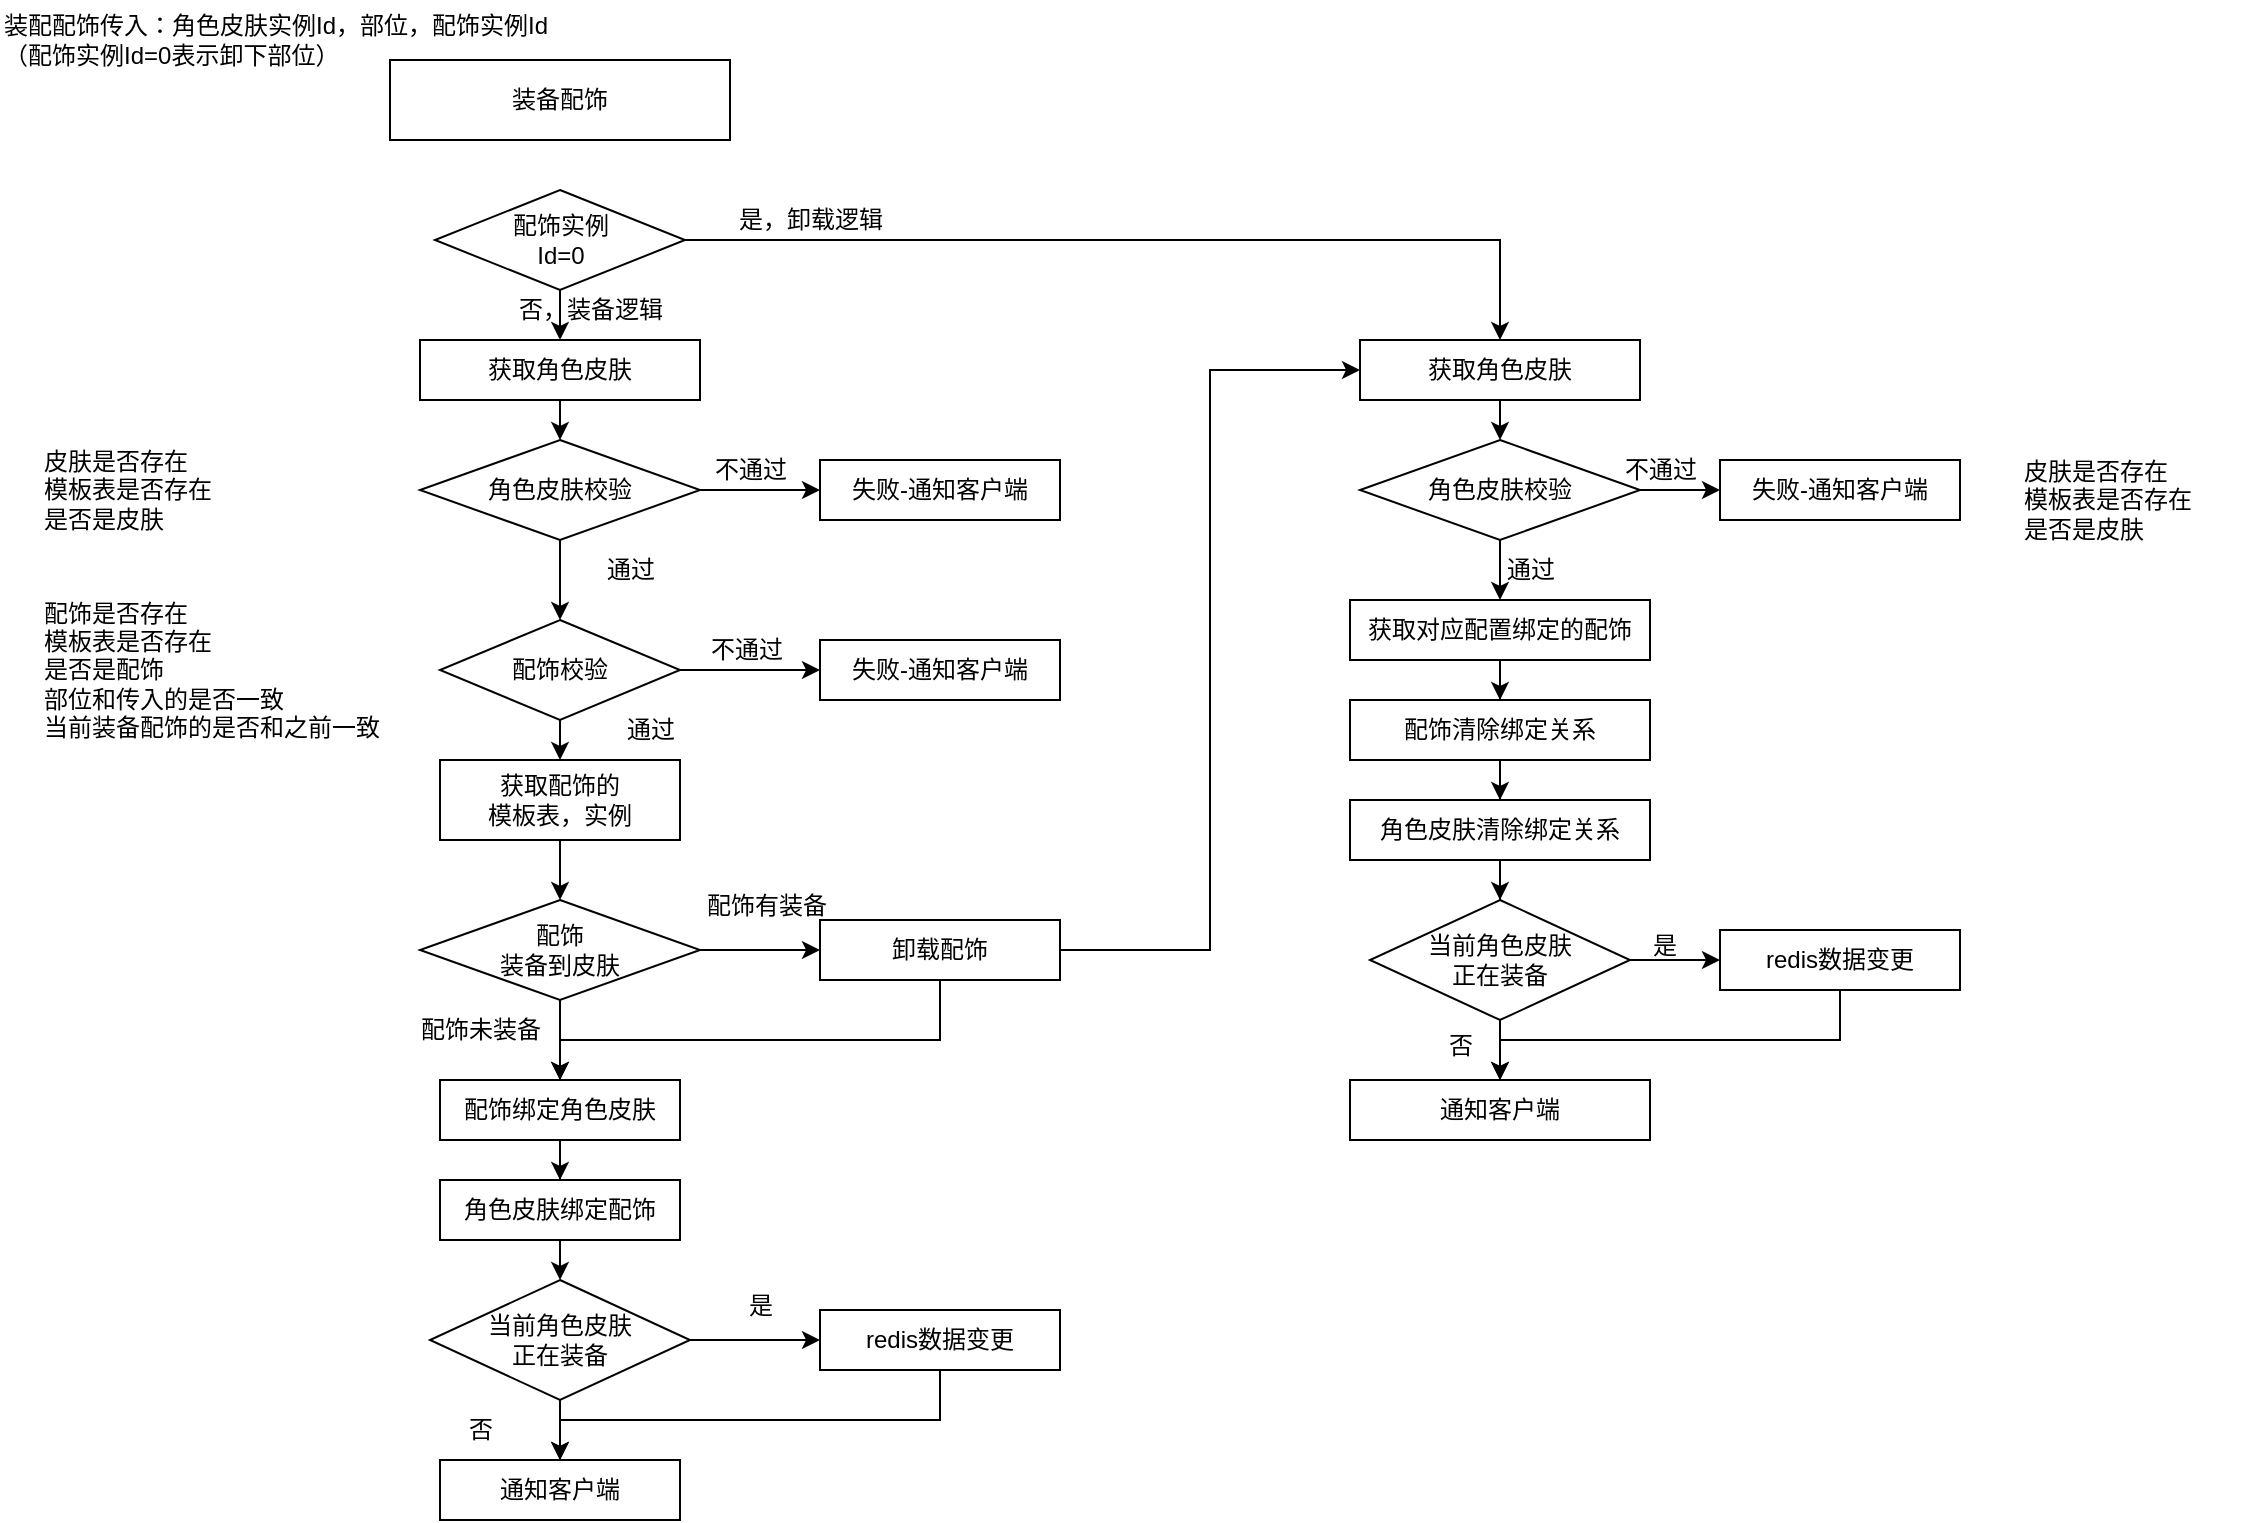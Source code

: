 <mxfile version="24.4.4" type="github">
  <diagram name="第 1 页" id="EnPjAqI8XY5VulzZ_zmV">
    <mxGraphModel dx="1434" dy="746" grid="1" gridSize="10" guides="1" tooltips="1" connect="1" arrows="1" fold="1" page="1" pageScale="1" pageWidth="4681" pageHeight="3300" math="0" shadow="0">
      <root>
        <mxCell id="0" />
        <mxCell id="1" parent="0" />
        <mxCell id="obFkE6v3nGwKCdmKt7_X-1" value="装备配饰" style="rounded=0;whiteSpace=wrap;html=1;" vertex="1" parent="1">
          <mxGeometry x="465" y="130" width="170" height="40" as="geometry" />
        </mxCell>
        <mxCell id="obFkE6v3nGwKCdmKt7_X-2" value="装配配饰传入：角色皮肤实例Id，部位，配饰实例Id&amp;nbsp;&amp;nbsp;&lt;div&gt;（配饰实例Id=0表示卸下部位&lt;span style=&quot;background-color: initial;&quot;&gt;）&lt;/span&gt;&lt;/div&gt;" style="text;html=1;align=left;verticalAlign=middle;resizable=0;points=[];autosize=1;strokeColor=none;fillColor=none;" vertex="1" parent="1">
          <mxGeometry x="270" y="100" width="300" height="40" as="geometry" />
        </mxCell>
        <mxCell id="obFkE6v3nGwKCdmKt7_X-48" style="edgeStyle=orthogonalEdgeStyle;rounded=0;orthogonalLoop=1;jettySize=auto;html=1;exitX=1;exitY=0.5;exitDx=0;exitDy=0;entryX=0.5;entryY=0;entryDx=0;entryDy=0;" edge="1" parent="1" source="obFkE6v3nGwKCdmKt7_X-3" target="obFkE6v3nGwKCdmKt7_X-25">
          <mxGeometry relative="1" as="geometry" />
        </mxCell>
        <mxCell id="obFkE6v3nGwKCdmKt7_X-50" style="edgeStyle=orthogonalEdgeStyle;rounded=0;orthogonalLoop=1;jettySize=auto;html=1;exitX=0.5;exitY=1;exitDx=0;exitDy=0;entryX=0.5;entryY=0;entryDx=0;entryDy=0;" edge="1" parent="1" source="obFkE6v3nGwKCdmKt7_X-3" target="obFkE6v3nGwKCdmKt7_X-9">
          <mxGeometry relative="1" as="geometry" />
        </mxCell>
        <mxCell id="obFkE6v3nGwKCdmKt7_X-3" value="配饰实例&lt;div&gt;Id&lt;span style=&quot;background-color: initial;&quot;&gt;=0&lt;/span&gt;&lt;/div&gt;" style="rhombus;whiteSpace=wrap;html=1;" vertex="1" parent="1">
          <mxGeometry x="487.5" y="195" width="125" height="50" as="geometry" />
        </mxCell>
        <mxCell id="obFkE6v3nGwKCdmKt7_X-52" style="edgeStyle=orthogonalEdgeStyle;rounded=0;orthogonalLoop=1;jettySize=auto;html=1;exitX=0.5;exitY=1;exitDx=0;exitDy=0;entryX=0.5;entryY=0;entryDx=0;entryDy=0;" edge="1" parent="1" source="obFkE6v3nGwKCdmKt7_X-9" target="obFkE6v3nGwKCdmKt7_X-11">
          <mxGeometry relative="1" as="geometry" />
        </mxCell>
        <mxCell id="obFkE6v3nGwKCdmKt7_X-9" value="获取角色皮肤" style="whiteSpace=wrap;html=1;" vertex="1" parent="1">
          <mxGeometry x="480" y="270" width="140" height="30" as="geometry" />
        </mxCell>
        <mxCell id="obFkE6v3nGwKCdmKt7_X-53" style="edgeStyle=orthogonalEdgeStyle;rounded=0;orthogonalLoop=1;jettySize=auto;html=1;exitX=0.5;exitY=1;exitDx=0;exitDy=0;entryX=0.5;entryY=0;entryDx=0;entryDy=0;" edge="1" parent="1" source="obFkE6v3nGwKCdmKt7_X-11" target="obFkE6v3nGwKCdmKt7_X-13">
          <mxGeometry relative="1" as="geometry" />
        </mxCell>
        <mxCell id="obFkE6v3nGwKCdmKt7_X-57" style="edgeStyle=orthogonalEdgeStyle;rounded=0;orthogonalLoop=1;jettySize=auto;html=1;exitX=1;exitY=0.5;exitDx=0;exitDy=0;" edge="1" parent="1" source="obFkE6v3nGwKCdmKt7_X-11" target="obFkE6v3nGwKCdmKt7_X-56">
          <mxGeometry relative="1" as="geometry" />
        </mxCell>
        <mxCell id="obFkE6v3nGwKCdmKt7_X-11" value="角色皮肤校验" style="rhombus;whiteSpace=wrap;html=1;" vertex="1" parent="1">
          <mxGeometry x="480" y="320" width="140" height="50" as="geometry" />
        </mxCell>
        <mxCell id="obFkE6v3nGwKCdmKt7_X-12" value="皮肤是否存在&lt;div&gt;模板表是否存在&lt;/div&gt;&lt;div&gt;是否是皮肤&lt;/div&gt;" style="text;html=1;align=left;verticalAlign=middle;resizable=0;points=[];autosize=1;strokeColor=none;fillColor=none;" vertex="1" parent="1">
          <mxGeometry x="290" y="315" width="110" height="60" as="geometry" />
        </mxCell>
        <mxCell id="obFkE6v3nGwKCdmKt7_X-62" style="edgeStyle=orthogonalEdgeStyle;rounded=0;orthogonalLoop=1;jettySize=auto;html=1;exitX=1;exitY=0.5;exitDx=0;exitDy=0;" edge="1" parent="1" source="obFkE6v3nGwKCdmKt7_X-13" target="obFkE6v3nGwKCdmKt7_X-60">
          <mxGeometry relative="1" as="geometry" />
        </mxCell>
        <mxCell id="obFkE6v3nGwKCdmKt7_X-63" style="edgeStyle=orthogonalEdgeStyle;rounded=0;orthogonalLoop=1;jettySize=auto;html=1;exitX=0.5;exitY=1;exitDx=0;exitDy=0;entryX=0.5;entryY=0;entryDx=0;entryDy=0;" edge="1" parent="1" source="obFkE6v3nGwKCdmKt7_X-13" target="obFkE6v3nGwKCdmKt7_X-15">
          <mxGeometry relative="1" as="geometry" />
        </mxCell>
        <mxCell id="obFkE6v3nGwKCdmKt7_X-13" value="配饰校验" style="rhombus;whiteSpace=wrap;html=1;" vertex="1" parent="1">
          <mxGeometry x="490" y="410" width="120" height="50" as="geometry" />
        </mxCell>
        <mxCell id="obFkE6v3nGwKCdmKt7_X-14" value="配饰是否存在&lt;div&gt;模板表是否存在&lt;/div&gt;&lt;div&gt;是否是配饰&lt;/div&gt;&lt;div&gt;部位和传入的是否一致&lt;/div&gt;&lt;div&gt;当前装备配饰的是否和之前一致&lt;/div&gt;" style="text;html=1;align=left;verticalAlign=middle;resizable=0;points=[];autosize=1;strokeColor=none;fillColor=none;" vertex="1" parent="1">
          <mxGeometry x="290" y="390" width="190" height="90" as="geometry" />
        </mxCell>
        <mxCell id="obFkE6v3nGwKCdmKt7_X-65" style="edgeStyle=orthogonalEdgeStyle;rounded=0;orthogonalLoop=1;jettySize=auto;html=1;exitX=0.5;exitY=1;exitDx=0;exitDy=0;entryX=0.5;entryY=0;entryDx=0;entryDy=0;" edge="1" parent="1" source="obFkE6v3nGwKCdmKt7_X-15" target="obFkE6v3nGwKCdmKt7_X-16">
          <mxGeometry relative="1" as="geometry" />
        </mxCell>
        <mxCell id="obFkE6v3nGwKCdmKt7_X-15" value="获取配饰的&lt;div&gt;模板表，实例&lt;/div&gt;" style="rounded=0;whiteSpace=wrap;html=1;" vertex="1" parent="1">
          <mxGeometry x="490" y="480" width="120" height="40" as="geometry" />
        </mxCell>
        <mxCell id="obFkE6v3nGwKCdmKt7_X-66" style="edgeStyle=orthogonalEdgeStyle;rounded=0;orthogonalLoop=1;jettySize=auto;html=1;exitX=1;exitY=0.5;exitDx=0;exitDy=0;" edge="1" parent="1" source="obFkE6v3nGwKCdmKt7_X-16" target="obFkE6v3nGwKCdmKt7_X-17">
          <mxGeometry relative="1" as="geometry" />
        </mxCell>
        <mxCell id="obFkE6v3nGwKCdmKt7_X-68" style="edgeStyle=orthogonalEdgeStyle;rounded=0;orthogonalLoop=1;jettySize=auto;html=1;exitX=0.5;exitY=1;exitDx=0;exitDy=0;entryX=0.5;entryY=0;entryDx=0;entryDy=0;" edge="1" parent="1" source="obFkE6v3nGwKCdmKt7_X-16" target="obFkE6v3nGwKCdmKt7_X-18">
          <mxGeometry relative="1" as="geometry" />
        </mxCell>
        <mxCell id="obFkE6v3nGwKCdmKt7_X-16" value="配饰&lt;div&gt;装备到皮肤&lt;/div&gt;" style="rhombus;whiteSpace=wrap;html=1;" vertex="1" parent="1">
          <mxGeometry x="480" y="550" width="140" height="50" as="geometry" />
        </mxCell>
        <mxCell id="obFkE6v3nGwKCdmKt7_X-70" style="edgeStyle=orthogonalEdgeStyle;rounded=0;orthogonalLoop=1;jettySize=auto;html=1;exitX=1;exitY=0.5;exitDx=0;exitDy=0;entryX=0;entryY=0.5;entryDx=0;entryDy=0;" edge="1" parent="1" source="obFkE6v3nGwKCdmKt7_X-17" target="obFkE6v3nGwKCdmKt7_X-25">
          <mxGeometry relative="1" as="geometry" />
        </mxCell>
        <mxCell id="obFkE6v3nGwKCdmKt7_X-71" style="edgeStyle=orthogonalEdgeStyle;rounded=0;orthogonalLoop=1;jettySize=auto;html=1;exitX=0.5;exitY=1;exitDx=0;exitDy=0;entryX=0.5;entryY=0;entryDx=0;entryDy=0;" edge="1" parent="1" source="obFkE6v3nGwKCdmKt7_X-17" target="obFkE6v3nGwKCdmKt7_X-18">
          <mxGeometry relative="1" as="geometry">
            <Array as="points">
              <mxPoint x="740" y="620" />
              <mxPoint x="550" y="620" />
            </Array>
          </mxGeometry>
        </mxCell>
        <mxCell id="obFkE6v3nGwKCdmKt7_X-17" value="卸载配饰" style="rounded=0;whiteSpace=wrap;html=1;" vertex="1" parent="1">
          <mxGeometry x="680" y="560" width="120" height="30" as="geometry" />
        </mxCell>
        <mxCell id="obFkE6v3nGwKCdmKt7_X-72" style="edgeStyle=orthogonalEdgeStyle;rounded=0;orthogonalLoop=1;jettySize=auto;html=1;exitX=0.5;exitY=1;exitDx=0;exitDy=0;" edge="1" parent="1" source="obFkE6v3nGwKCdmKt7_X-18" target="obFkE6v3nGwKCdmKt7_X-19">
          <mxGeometry relative="1" as="geometry" />
        </mxCell>
        <mxCell id="obFkE6v3nGwKCdmKt7_X-18" value="配饰绑定角色皮肤" style="rounded=0;whiteSpace=wrap;html=1;" vertex="1" parent="1">
          <mxGeometry x="490" y="640" width="120" height="30" as="geometry" />
        </mxCell>
        <mxCell id="obFkE6v3nGwKCdmKt7_X-73" style="edgeStyle=orthogonalEdgeStyle;rounded=0;orthogonalLoop=1;jettySize=auto;html=1;exitX=0.5;exitY=1;exitDx=0;exitDy=0;entryX=0.5;entryY=0;entryDx=0;entryDy=0;" edge="1" parent="1" source="obFkE6v3nGwKCdmKt7_X-19" target="obFkE6v3nGwKCdmKt7_X-21">
          <mxGeometry relative="1" as="geometry" />
        </mxCell>
        <mxCell id="obFkE6v3nGwKCdmKt7_X-19" value="角色皮肤绑定配饰" style="rounded=0;whiteSpace=wrap;html=1;" vertex="1" parent="1">
          <mxGeometry x="490" y="690" width="120" height="30" as="geometry" />
        </mxCell>
        <mxCell id="obFkE6v3nGwKCdmKt7_X-74" style="edgeStyle=orthogonalEdgeStyle;rounded=0;orthogonalLoop=1;jettySize=auto;html=1;exitX=1;exitY=0.5;exitDx=0;exitDy=0;" edge="1" parent="1" source="obFkE6v3nGwKCdmKt7_X-21" target="obFkE6v3nGwKCdmKt7_X-22">
          <mxGeometry relative="1" as="geometry" />
        </mxCell>
        <mxCell id="obFkE6v3nGwKCdmKt7_X-77" value="" style="edgeStyle=orthogonalEdgeStyle;rounded=0;orthogonalLoop=1;jettySize=auto;html=1;" edge="1" parent="1" source="obFkE6v3nGwKCdmKt7_X-21" target="obFkE6v3nGwKCdmKt7_X-23">
          <mxGeometry relative="1" as="geometry" />
        </mxCell>
        <mxCell id="obFkE6v3nGwKCdmKt7_X-21" value="当前角色皮肤&lt;div&gt;正在装备&lt;/div&gt;" style="rhombus;whiteSpace=wrap;html=1;" vertex="1" parent="1">
          <mxGeometry x="485" y="740" width="130" height="60" as="geometry" />
        </mxCell>
        <mxCell id="obFkE6v3nGwKCdmKt7_X-79" style="edgeStyle=orthogonalEdgeStyle;rounded=0;orthogonalLoop=1;jettySize=auto;html=1;exitX=0.5;exitY=1;exitDx=0;exitDy=0;" edge="1" parent="1" source="obFkE6v3nGwKCdmKt7_X-22" target="obFkE6v3nGwKCdmKt7_X-23">
          <mxGeometry relative="1" as="geometry">
            <Array as="points">
              <mxPoint x="740" y="810" />
              <mxPoint x="550" y="810" />
            </Array>
          </mxGeometry>
        </mxCell>
        <mxCell id="obFkE6v3nGwKCdmKt7_X-22" value="redis数据变更" style="rounded=0;whiteSpace=wrap;html=1;" vertex="1" parent="1">
          <mxGeometry x="680" y="755" width="120" height="30" as="geometry" />
        </mxCell>
        <mxCell id="obFkE6v3nGwKCdmKt7_X-23" value="通知客户端" style="rounded=0;whiteSpace=wrap;html=1;" vertex="1" parent="1">
          <mxGeometry x="490" y="830" width="120" height="30" as="geometry" />
        </mxCell>
        <mxCell id="obFkE6v3nGwKCdmKt7_X-42" style="edgeStyle=orthogonalEdgeStyle;rounded=0;orthogonalLoop=1;jettySize=auto;html=1;exitX=0.5;exitY=1;exitDx=0;exitDy=0;entryX=0.5;entryY=0;entryDx=0;entryDy=0;" edge="1" parent="1" source="obFkE6v3nGwKCdmKt7_X-25" target="obFkE6v3nGwKCdmKt7_X-26">
          <mxGeometry relative="1" as="geometry" />
        </mxCell>
        <mxCell id="obFkE6v3nGwKCdmKt7_X-25" value="获取角色皮肤" style="whiteSpace=wrap;html=1;" vertex="1" parent="1">
          <mxGeometry x="950" y="270" width="140" height="30" as="geometry" />
        </mxCell>
        <mxCell id="obFkE6v3nGwKCdmKt7_X-43" style="edgeStyle=orthogonalEdgeStyle;rounded=0;orthogonalLoop=1;jettySize=auto;html=1;exitX=0.5;exitY=1;exitDx=0;exitDy=0;" edge="1" parent="1" source="obFkE6v3nGwKCdmKt7_X-26" target="obFkE6v3nGwKCdmKt7_X-29">
          <mxGeometry relative="1" as="geometry" />
        </mxCell>
        <mxCell id="obFkE6v3nGwKCdmKt7_X-47" style="edgeStyle=orthogonalEdgeStyle;rounded=0;orthogonalLoop=1;jettySize=auto;html=1;exitX=1;exitY=0.5;exitDx=0;exitDy=0;" edge="1" parent="1" source="obFkE6v3nGwKCdmKt7_X-26" target="obFkE6v3nGwKCdmKt7_X-46">
          <mxGeometry relative="1" as="geometry" />
        </mxCell>
        <mxCell id="obFkE6v3nGwKCdmKt7_X-26" value="角色皮肤校验" style="rhombus;whiteSpace=wrap;html=1;" vertex="1" parent="1">
          <mxGeometry x="950" y="320" width="140" height="50" as="geometry" />
        </mxCell>
        <mxCell id="obFkE6v3nGwKCdmKt7_X-27" value="皮肤是否存在&lt;div&gt;模板表是否存在&lt;/div&gt;&lt;div&gt;是否是皮肤&lt;/div&gt;" style="text;html=1;align=left;verticalAlign=middle;resizable=0;points=[];autosize=1;strokeColor=none;fillColor=none;" vertex="1" parent="1">
          <mxGeometry x="1280" y="320" width="110" height="60" as="geometry" />
        </mxCell>
        <mxCell id="obFkE6v3nGwKCdmKt7_X-44" style="edgeStyle=orthogonalEdgeStyle;rounded=0;orthogonalLoop=1;jettySize=auto;html=1;exitX=0.5;exitY=1;exitDx=0;exitDy=0;" edge="1" parent="1" source="obFkE6v3nGwKCdmKt7_X-29" target="obFkE6v3nGwKCdmKt7_X-30">
          <mxGeometry relative="1" as="geometry" />
        </mxCell>
        <mxCell id="obFkE6v3nGwKCdmKt7_X-29" value="获取对应配置绑定的配饰" style="whiteSpace=wrap;html=1;" vertex="1" parent="1">
          <mxGeometry x="945" y="400" width="150" height="30" as="geometry" />
        </mxCell>
        <mxCell id="obFkE6v3nGwKCdmKt7_X-45" style="edgeStyle=orthogonalEdgeStyle;rounded=0;orthogonalLoop=1;jettySize=auto;html=1;exitX=0.5;exitY=1;exitDx=0;exitDy=0;" edge="1" parent="1" source="obFkE6v3nGwKCdmKt7_X-30" target="obFkE6v3nGwKCdmKt7_X-31">
          <mxGeometry relative="1" as="geometry" />
        </mxCell>
        <mxCell id="obFkE6v3nGwKCdmKt7_X-30" value="配饰清除绑定关系" style="whiteSpace=wrap;html=1;" vertex="1" parent="1">
          <mxGeometry x="945" y="450" width="150" height="30" as="geometry" />
        </mxCell>
        <mxCell id="obFkE6v3nGwKCdmKt7_X-41" style="edgeStyle=orthogonalEdgeStyle;rounded=0;orthogonalLoop=1;jettySize=auto;html=1;exitX=0.5;exitY=1;exitDx=0;exitDy=0;" edge="1" parent="1" source="obFkE6v3nGwKCdmKt7_X-31" target="obFkE6v3nGwKCdmKt7_X-34">
          <mxGeometry relative="1" as="geometry" />
        </mxCell>
        <mxCell id="obFkE6v3nGwKCdmKt7_X-31" value="角色皮肤清除绑定关系" style="whiteSpace=wrap;html=1;" vertex="1" parent="1">
          <mxGeometry x="945" y="500" width="150" height="30" as="geometry" />
        </mxCell>
        <mxCell id="obFkE6v3nGwKCdmKt7_X-32" value="通知客户端" style="whiteSpace=wrap;html=1;" vertex="1" parent="1">
          <mxGeometry x="945" y="640" width="150" height="30" as="geometry" />
        </mxCell>
        <mxCell id="obFkE6v3nGwKCdmKt7_X-36" style="edgeStyle=orthogonalEdgeStyle;rounded=0;orthogonalLoop=1;jettySize=auto;html=1;exitX=1;exitY=0.5;exitDx=0;exitDy=0;" edge="1" parent="1" source="obFkE6v3nGwKCdmKt7_X-34" target="obFkE6v3nGwKCdmKt7_X-35">
          <mxGeometry relative="1" as="geometry" />
        </mxCell>
        <mxCell id="obFkE6v3nGwKCdmKt7_X-37" style="edgeStyle=orthogonalEdgeStyle;rounded=0;orthogonalLoop=1;jettySize=auto;html=1;exitX=0.5;exitY=1;exitDx=0;exitDy=0;" edge="1" parent="1" source="obFkE6v3nGwKCdmKt7_X-34" target="obFkE6v3nGwKCdmKt7_X-32">
          <mxGeometry relative="1" as="geometry" />
        </mxCell>
        <mxCell id="obFkE6v3nGwKCdmKt7_X-34" value="当前角色皮肤&lt;div&gt;正在装备&lt;/div&gt;" style="rhombus;whiteSpace=wrap;html=1;" vertex="1" parent="1">
          <mxGeometry x="955" y="550" width="130" height="60" as="geometry" />
        </mxCell>
        <mxCell id="obFkE6v3nGwKCdmKt7_X-39" style="edgeStyle=orthogonalEdgeStyle;rounded=0;orthogonalLoop=1;jettySize=auto;html=1;exitX=0.5;exitY=1;exitDx=0;exitDy=0;entryX=0.5;entryY=0;entryDx=0;entryDy=0;" edge="1" parent="1" source="obFkE6v3nGwKCdmKt7_X-35" target="obFkE6v3nGwKCdmKt7_X-32">
          <mxGeometry relative="1" as="geometry">
            <Array as="points">
              <mxPoint x="1190" y="620" />
              <mxPoint x="1020" y="620" />
            </Array>
          </mxGeometry>
        </mxCell>
        <mxCell id="obFkE6v3nGwKCdmKt7_X-35" value="redis数据变更" style="rounded=0;whiteSpace=wrap;html=1;" vertex="1" parent="1">
          <mxGeometry x="1130" y="565" width="120" height="30" as="geometry" />
        </mxCell>
        <mxCell id="obFkE6v3nGwKCdmKt7_X-40" value="是" style="text;html=1;align=center;verticalAlign=middle;resizable=0;points=[];autosize=1;strokeColor=none;fillColor=none;" vertex="1" parent="1">
          <mxGeometry x="1082" y="558" width="40" height="30" as="geometry" />
        </mxCell>
        <mxCell id="obFkE6v3nGwKCdmKt7_X-46" value="失败-通知客户端" style="rounded=0;whiteSpace=wrap;html=1;" vertex="1" parent="1">
          <mxGeometry x="1130" y="330" width="120" height="30" as="geometry" />
        </mxCell>
        <mxCell id="obFkE6v3nGwKCdmKt7_X-49" value="是，卸载逻辑" style="text;html=1;align=center;verticalAlign=middle;resizable=0;points=[];autosize=1;strokeColor=none;fillColor=none;" vertex="1" parent="1">
          <mxGeometry x="625" y="195" width="100" height="30" as="geometry" />
        </mxCell>
        <mxCell id="obFkE6v3nGwKCdmKt7_X-51" value="否，装备逻辑" style="text;html=1;align=center;verticalAlign=middle;resizable=0;points=[];autosize=1;strokeColor=none;fillColor=none;" vertex="1" parent="1">
          <mxGeometry x="515" y="240" width="100" height="30" as="geometry" />
        </mxCell>
        <mxCell id="obFkE6v3nGwKCdmKt7_X-54" value="不通过" style="text;html=1;align=center;verticalAlign=middle;resizable=0;points=[];autosize=1;strokeColor=none;fillColor=none;" vertex="1" parent="1">
          <mxGeometry x="1070" y="320" width="60" height="30" as="geometry" />
        </mxCell>
        <mxCell id="obFkE6v3nGwKCdmKt7_X-55" value="通过" style="text;html=1;align=center;verticalAlign=middle;resizable=0;points=[];autosize=1;strokeColor=none;fillColor=none;" vertex="1" parent="1">
          <mxGeometry x="1010" y="370" width="50" height="30" as="geometry" />
        </mxCell>
        <mxCell id="obFkE6v3nGwKCdmKt7_X-56" value="失败-通知客户端" style="rounded=0;whiteSpace=wrap;html=1;" vertex="1" parent="1">
          <mxGeometry x="680" y="330" width="120" height="30" as="geometry" />
        </mxCell>
        <mxCell id="obFkE6v3nGwKCdmKt7_X-58" value="不通过" style="text;html=1;align=center;verticalAlign=middle;resizable=0;points=[];autosize=1;strokeColor=none;fillColor=none;" vertex="1" parent="1">
          <mxGeometry x="615" y="320" width="60" height="30" as="geometry" />
        </mxCell>
        <mxCell id="obFkE6v3nGwKCdmKt7_X-59" value="通过" style="text;html=1;align=center;verticalAlign=middle;resizable=0;points=[];autosize=1;strokeColor=none;fillColor=none;" vertex="1" parent="1">
          <mxGeometry x="560" y="370" width="50" height="30" as="geometry" />
        </mxCell>
        <mxCell id="obFkE6v3nGwKCdmKt7_X-60" value="失败-通知客户端" style="rounded=0;whiteSpace=wrap;html=1;" vertex="1" parent="1">
          <mxGeometry x="680" y="420" width="120" height="30" as="geometry" />
        </mxCell>
        <mxCell id="obFkE6v3nGwKCdmKt7_X-61" value="不通过" style="text;html=1;align=center;verticalAlign=middle;resizable=0;points=[];autosize=1;strokeColor=none;fillColor=none;" vertex="1" parent="1">
          <mxGeometry x="612.5" y="410" width="60" height="30" as="geometry" />
        </mxCell>
        <mxCell id="obFkE6v3nGwKCdmKt7_X-64" value="通过" style="text;html=1;align=center;verticalAlign=middle;resizable=0;points=[];autosize=1;strokeColor=none;fillColor=none;" vertex="1" parent="1">
          <mxGeometry x="570" y="450" width="50" height="30" as="geometry" />
        </mxCell>
        <mxCell id="obFkE6v3nGwKCdmKt7_X-67" value="配饰有装备" style="text;html=1;align=center;verticalAlign=middle;resizable=0;points=[];autosize=1;strokeColor=none;fillColor=none;" vertex="1" parent="1">
          <mxGeometry x="612.5" y="538" width="80" height="30" as="geometry" />
        </mxCell>
        <mxCell id="obFkE6v3nGwKCdmKt7_X-69" value="配饰未装备" style="text;html=1;align=center;verticalAlign=middle;resizable=0;points=[];autosize=1;strokeColor=none;fillColor=none;" vertex="1" parent="1">
          <mxGeometry x="470" y="600" width="80" height="30" as="geometry" />
        </mxCell>
        <mxCell id="obFkE6v3nGwKCdmKt7_X-75" value="是" style="text;html=1;align=center;verticalAlign=middle;resizable=0;points=[];autosize=1;strokeColor=none;fillColor=none;" vertex="1" parent="1">
          <mxGeometry x="630" y="738" width="40" height="30" as="geometry" />
        </mxCell>
        <mxCell id="obFkE6v3nGwKCdmKt7_X-76" value="否" style="text;html=1;align=center;verticalAlign=middle;resizable=0;points=[];autosize=1;strokeColor=none;fillColor=none;" vertex="1" parent="1">
          <mxGeometry x="980" y="608" width="40" height="30" as="geometry" />
        </mxCell>
        <mxCell id="obFkE6v3nGwKCdmKt7_X-78" value="否" style="text;html=1;align=center;verticalAlign=middle;resizable=0;points=[];autosize=1;strokeColor=none;fillColor=none;" vertex="1" parent="1">
          <mxGeometry x="490" y="800" width="40" height="30" as="geometry" />
        </mxCell>
      </root>
    </mxGraphModel>
  </diagram>
</mxfile>
